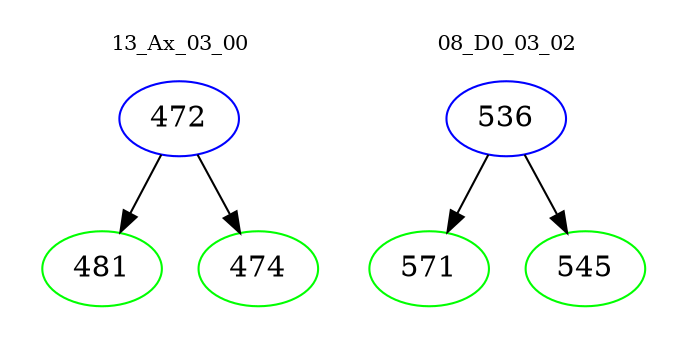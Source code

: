 digraph{
subgraph cluster_0 {
color = white
label = "13_Ax_03_00";
fontsize=10;
T0_472 [label="472", color="blue"]
T0_472 -> T0_481 [color="black"]
T0_481 [label="481", color="green"]
T0_472 -> T0_474 [color="black"]
T0_474 [label="474", color="green"]
}
subgraph cluster_1 {
color = white
label = "08_D0_03_02";
fontsize=10;
T1_536 [label="536", color="blue"]
T1_536 -> T1_571 [color="black"]
T1_571 [label="571", color="green"]
T1_536 -> T1_545 [color="black"]
T1_545 [label="545", color="green"]
}
}
